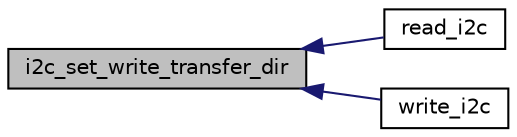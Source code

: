 digraph "i2c_set_write_transfer_dir"
{
  edge [fontname="Helvetica",fontsize="10",labelfontname="Helvetica",labelfontsize="10"];
  node [fontname="Helvetica",fontsize="10",shape=record];
  rankdir="LR";
  Node1 [label="i2c_set_write_transfer_dir",height=0.2,width=0.4,color="black", fillcolor="grey75", style="filled", fontcolor="black"];
  Node1 -> Node2 [dir="back",color="midnightblue",fontsize="10",style="solid",fontname="Helvetica"];
  Node2 [label="read_i2c",height=0.2,width=0.4,color="black", fillcolor="white", style="filled",URL="$group__i2c__file.html#gabd519f2c336ccb28340f331258208bde"];
  Node1 -> Node3 [dir="back",color="midnightblue",fontsize="10",style="solid",fontname="Helvetica"];
  Node3 [label="write_i2c",height=0.2,width=0.4,color="black", fillcolor="white", style="filled",URL="$group__i2c__file.html#ga64b868336511980e666d8763953b5c9e"];
}
